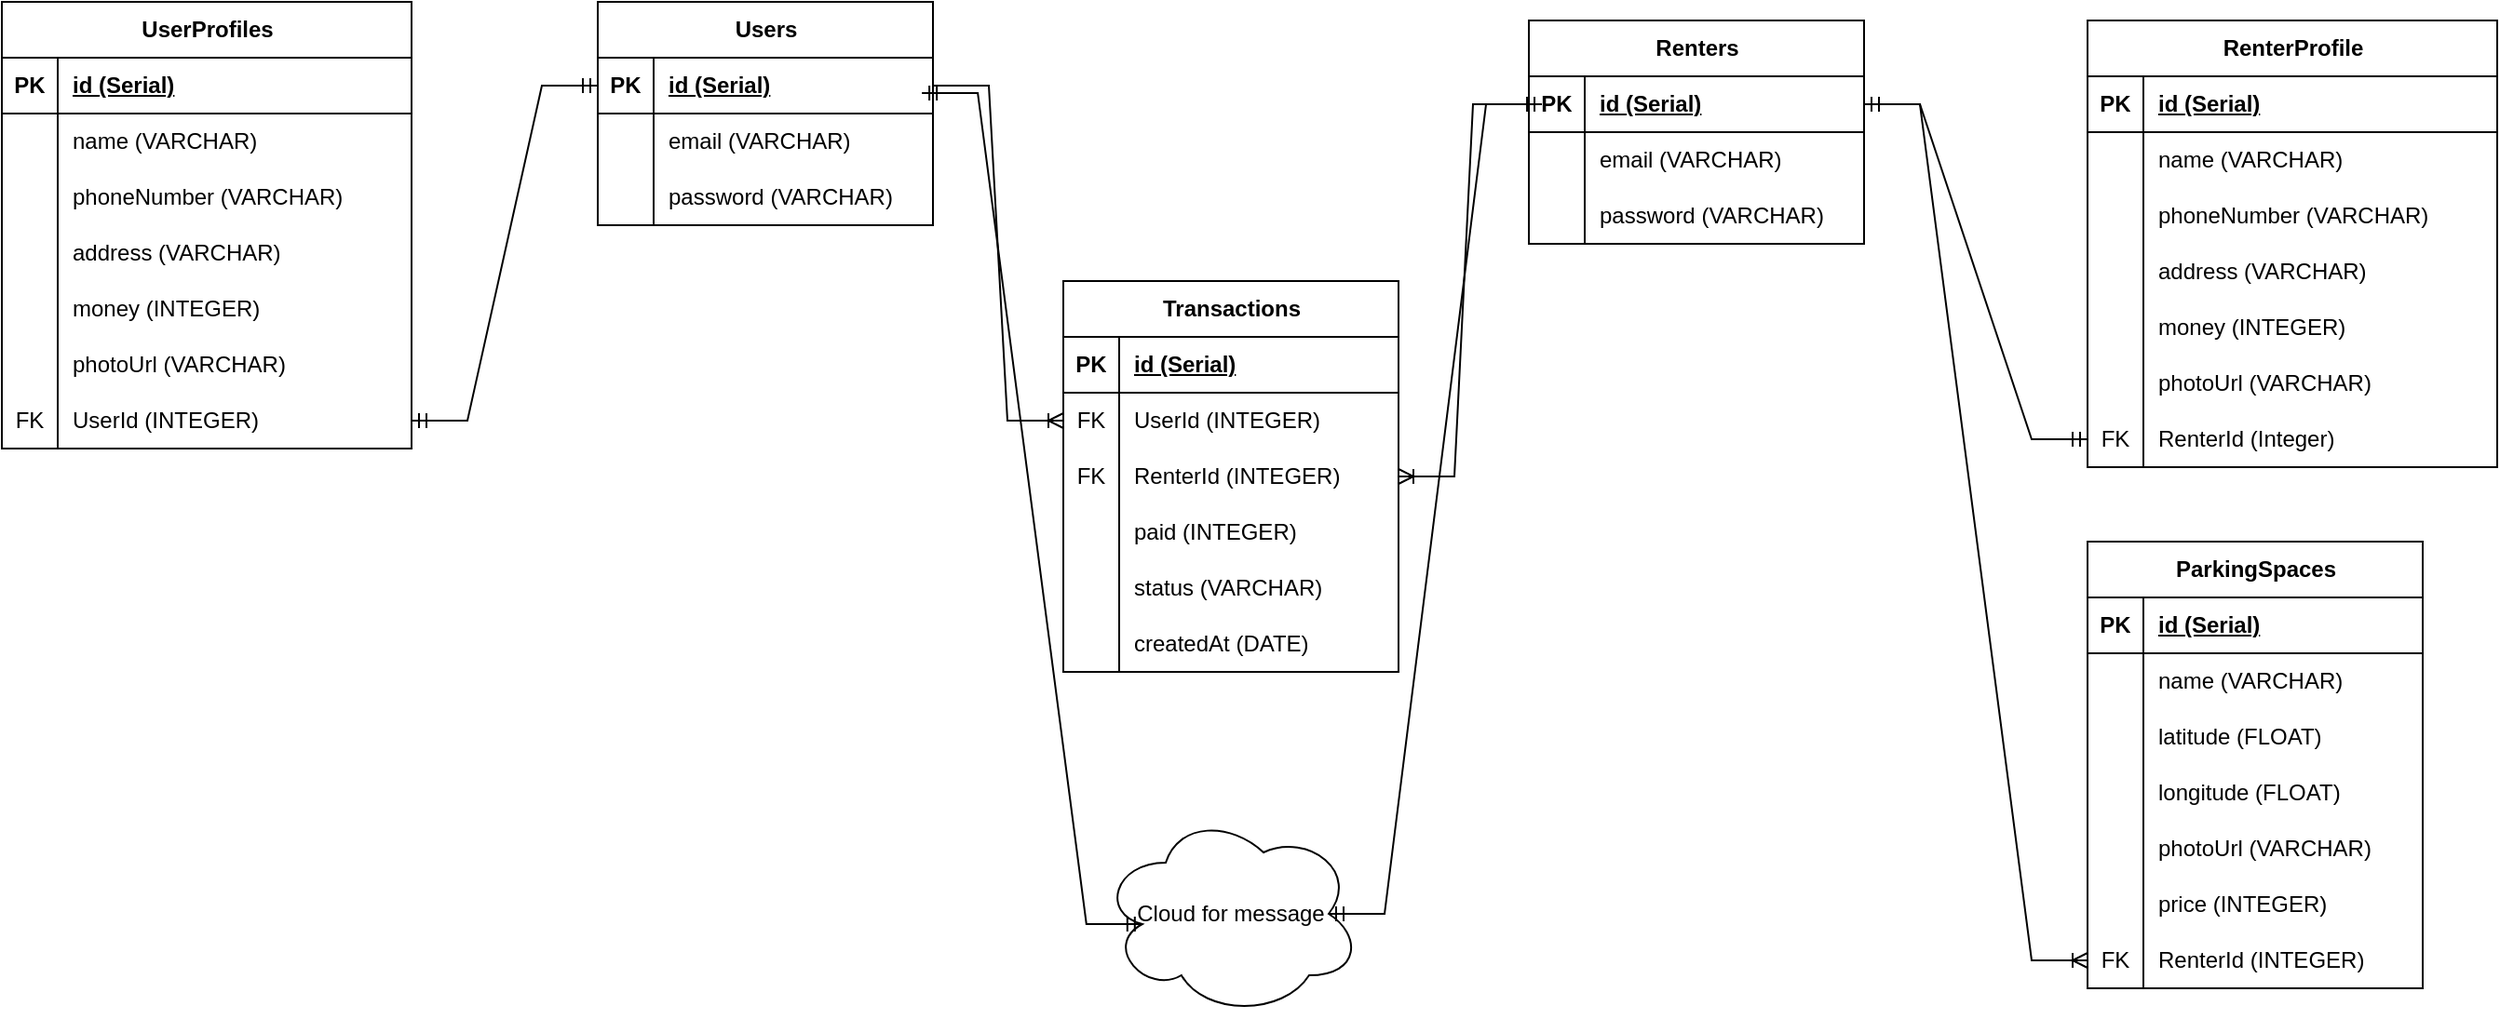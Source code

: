 <mxfile version="21.6.8" type="device">
  <diagram name="Page-1" id="LRCmCvLuhU7s59SdzfKs">
    <mxGraphModel dx="2284" dy="782" grid="1" gridSize="10" guides="1" tooltips="1" connect="1" arrows="1" fold="1" page="1" pageScale="1" pageWidth="850" pageHeight="1100" math="0" shadow="0">
      <root>
        <mxCell id="0" />
        <mxCell id="1" parent="0" />
        <mxCell id="Yok1g06_NMPK8kSzXuFd-1" value="Users" style="shape=table;startSize=30;container=1;collapsible=1;childLayout=tableLayout;fixedRows=1;rowLines=0;fontStyle=1;align=center;resizeLast=1;html=1;" parent="1" vertex="1">
          <mxGeometry x="150" y="60" width="180" height="120" as="geometry" />
        </mxCell>
        <mxCell id="Yok1g06_NMPK8kSzXuFd-2" value="" style="shape=tableRow;horizontal=0;startSize=0;swimlaneHead=0;swimlaneBody=0;fillColor=none;collapsible=0;dropTarget=0;points=[[0,0.5],[1,0.5]];portConstraint=eastwest;top=0;left=0;right=0;bottom=1;" parent="Yok1g06_NMPK8kSzXuFd-1" vertex="1">
          <mxGeometry y="30" width="180" height="30" as="geometry" />
        </mxCell>
        <mxCell id="Yok1g06_NMPK8kSzXuFd-3" value="PK" style="shape=partialRectangle;connectable=0;fillColor=none;top=0;left=0;bottom=0;right=0;fontStyle=1;overflow=hidden;whiteSpace=wrap;html=1;" parent="Yok1g06_NMPK8kSzXuFd-2" vertex="1">
          <mxGeometry width="30" height="30" as="geometry">
            <mxRectangle width="30" height="30" as="alternateBounds" />
          </mxGeometry>
        </mxCell>
        <mxCell id="Yok1g06_NMPK8kSzXuFd-4" value="id (Serial)" style="shape=partialRectangle;connectable=0;fillColor=none;top=0;left=0;bottom=0;right=0;align=left;spacingLeft=6;fontStyle=5;overflow=hidden;whiteSpace=wrap;html=1;" parent="Yok1g06_NMPK8kSzXuFd-2" vertex="1">
          <mxGeometry x="30" width="150" height="30" as="geometry">
            <mxRectangle width="150" height="30" as="alternateBounds" />
          </mxGeometry>
        </mxCell>
        <mxCell id="Yok1g06_NMPK8kSzXuFd-5" value="" style="shape=tableRow;horizontal=0;startSize=0;swimlaneHead=0;swimlaneBody=0;fillColor=none;collapsible=0;dropTarget=0;points=[[0,0.5],[1,0.5]];portConstraint=eastwest;top=0;left=0;right=0;bottom=0;" parent="Yok1g06_NMPK8kSzXuFd-1" vertex="1">
          <mxGeometry y="60" width="180" height="30" as="geometry" />
        </mxCell>
        <mxCell id="Yok1g06_NMPK8kSzXuFd-6" value="" style="shape=partialRectangle;connectable=0;fillColor=none;top=0;left=0;bottom=0;right=0;editable=1;overflow=hidden;whiteSpace=wrap;html=1;" parent="Yok1g06_NMPK8kSzXuFd-5" vertex="1">
          <mxGeometry width="30" height="30" as="geometry">
            <mxRectangle width="30" height="30" as="alternateBounds" />
          </mxGeometry>
        </mxCell>
        <mxCell id="Yok1g06_NMPK8kSzXuFd-7" value="email (VARCHAR)" style="shape=partialRectangle;connectable=0;fillColor=none;top=0;left=0;bottom=0;right=0;align=left;spacingLeft=6;overflow=hidden;whiteSpace=wrap;html=1;" parent="Yok1g06_NMPK8kSzXuFd-5" vertex="1">
          <mxGeometry x="30" width="150" height="30" as="geometry">
            <mxRectangle width="150" height="30" as="alternateBounds" />
          </mxGeometry>
        </mxCell>
        <mxCell id="Yok1g06_NMPK8kSzXuFd-8" value="" style="shape=tableRow;horizontal=0;startSize=0;swimlaneHead=0;swimlaneBody=0;fillColor=none;collapsible=0;dropTarget=0;points=[[0,0.5],[1,0.5]];portConstraint=eastwest;top=0;left=0;right=0;bottom=0;" parent="Yok1g06_NMPK8kSzXuFd-1" vertex="1">
          <mxGeometry y="90" width="180" height="30" as="geometry" />
        </mxCell>
        <mxCell id="Yok1g06_NMPK8kSzXuFd-9" value="" style="shape=partialRectangle;connectable=0;fillColor=none;top=0;left=0;bottom=0;right=0;editable=1;overflow=hidden;whiteSpace=wrap;html=1;" parent="Yok1g06_NMPK8kSzXuFd-8" vertex="1">
          <mxGeometry width="30" height="30" as="geometry">
            <mxRectangle width="30" height="30" as="alternateBounds" />
          </mxGeometry>
        </mxCell>
        <mxCell id="Yok1g06_NMPK8kSzXuFd-10" value="password (VARCHAR)" style="shape=partialRectangle;connectable=0;fillColor=none;top=0;left=0;bottom=0;right=0;align=left;spacingLeft=6;overflow=hidden;whiteSpace=wrap;html=1;" parent="Yok1g06_NMPK8kSzXuFd-8" vertex="1">
          <mxGeometry x="30" width="150" height="30" as="geometry">
            <mxRectangle width="150" height="30" as="alternateBounds" />
          </mxGeometry>
        </mxCell>
        <mxCell id="Yok1g06_NMPK8kSzXuFd-14" value="Renters" style="shape=table;startSize=30;container=1;collapsible=1;childLayout=tableLayout;fixedRows=1;rowLines=0;fontStyle=1;align=center;resizeLast=1;html=1;" parent="1" vertex="1">
          <mxGeometry x="650" y="70" width="180" height="120" as="geometry" />
        </mxCell>
        <mxCell id="Yok1g06_NMPK8kSzXuFd-15" value="" style="shape=tableRow;horizontal=0;startSize=0;swimlaneHead=0;swimlaneBody=0;fillColor=none;collapsible=0;dropTarget=0;points=[[0,0.5],[1,0.5]];portConstraint=eastwest;top=0;left=0;right=0;bottom=1;" parent="Yok1g06_NMPK8kSzXuFd-14" vertex="1">
          <mxGeometry y="30" width="180" height="30" as="geometry" />
        </mxCell>
        <mxCell id="Yok1g06_NMPK8kSzXuFd-16" value="PK" style="shape=partialRectangle;connectable=0;fillColor=none;top=0;left=0;bottom=0;right=0;fontStyle=1;overflow=hidden;whiteSpace=wrap;html=1;" parent="Yok1g06_NMPK8kSzXuFd-15" vertex="1">
          <mxGeometry width="30" height="30" as="geometry">
            <mxRectangle width="30" height="30" as="alternateBounds" />
          </mxGeometry>
        </mxCell>
        <mxCell id="Yok1g06_NMPK8kSzXuFd-17" value="id (Serial)" style="shape=partialRectangle;connectable=0;fillColor=none;top=0;left=0;bottom=0;right=0;align=left;spacingLeft=6;fontStyle=5;overflow=hidden;whiteSpace=wrap;html=1;" parent="Yok1g06_NMPK8kSzXuFd-15" vertex="1">
          <mxGeometry x="30" width="150" height="30" as="geometry">
            <mxRectangle width="150" height="30" as="alternateBounds" />
          </mxGeometry>
        </mxCell>
        <mxCell id="Yok1g06_NMPK8kSzXuFd-18" value="" style="shape=tableRow;horizontal=0;startSize=0;swimlaneHead=0;swimlaneBody=0;fillColor=none;collapsible=0;dropTarget=0;points=[[0,0.5],[1,0.5]];portConstraint=eastwest;top=0;left=0;right=0;bottom=0;" parent="Yok1g06_NMPK8kSzXuFd-14" vertex="1">
          <mxGeometry y="60" width="180" height="30" as="geometry" />
        </mxCell>
        <mxCell id="Yok1g06_NMPK8kSzXuFd-19" value="" style="shape=partialRectangle;connectable=0;fillColor=none;top=0;left=0;bottom=0;right=0;editable=1;overflow=hidden;whiteSpace=wrap;html=1;" parent="Yok1g06_NMPK8kSzXuFd-18" vertex="1">
          <mxGeometry width="30" height="30" as="geometry">
            <mxRectangle width="30" height="30" as="alternateBounds" />
          </mxGeometry>
        </mxCell>
        <mxCell id="Yok1g06_NMPK8kSzXuFd-20" value="email (VARCHAR)" style="shape=partialRectangle;connectable=0;fillColor=none;top=0;left=0;bottom=0;right=0;align=left;spacingLeft=6;overflow=hidden;whiteSpace=wrap;html=1;" parent="Yok1g06_NMPK8kSzXuFd-18" vertex="1">
          <mxGeometry x="30" width="150" height="30" as="geometry">
            <mxRectangle width="150" height="30" as="alternateBounds" />
          </mxGeometry>
        </mxCell>
        <mxCell id="Yok1g06_NMPK8kSzXuFd-21" value="" style="shape=tableRow;horizontal=0;startSize=0;swimlaneHead=0;swimlaneBody=0;fillColor=none;collapsible=0;dropTarget=0;points=[[0,0.5],[1,0.5]];portConstraint=eastwest;top=0;left=0;right=0;bottom=0;" parent="Yok1g06_NMPK8kSzXuFd-14" vertex="1">
          <mxGeometry y="90" width="180" height="30" as="geometry" />
        </mxCell>
        <mxCell id="Yok1g06_NMPK8kSzXuFd-22" value="" style="shape=partialRectangle;connectable=0;fillColor=none;top=0;left=0;bottom=0;right=0;editable=1;overflow=hidden;whiteSpace=wrap;html=1;" parent="Yok1g06_NMPK8kSzXuFd-21" vertex="1">
          <mxGeometry width="30" height="30" as="geometry">
            <mxRectangle width="30" height="30" as="alternateBounds" />
          </mxGeometry>
        </mxCell>
        <mxCell id="Yok1g06_NMPK8kSzXuFd-23" value="password (VARCHAR)" style="shape=partialRectangle;connectable=0;fillColor=none;top=0;left=0;bottom=0;right=0;align=left;spacingLeft=6;overflow=hidden;whiteSpace=wrap;html=1;" parent="Yok1g06_NMPK8kSzXuFd-21" vertex="1">
          <mxGeometry x="30" width="150" height="30" as="geometry">
            <mxRectangle width="150" height="30" as="alternateBounds" />
          </mxGeometry>
        </mxCell>
        <mxCell id="Yok1g06_NMPK8kSzXuFd-24" value="UserProfiles" style="shape=table;startSize=30;container=1;collapsible=1;childLayout=tableLayout;fixedRows=1;rowLines=0;fontStyle=1;align=center;resizeLast=1;html=1;" parent="1" vertex="1">
          <mxGeometry x="-170" y="60" width="220" height="240" as="geometry" />
        </mxCell>
        <mxCell id="Yok1g06_NMPK8kSzXuFd-25" value="" style="shape=tableRow;horizontal=0;startSize=0;swimlaneHead=0;swimlaneBody=0;fillColor=none;collapsible=0;dropTarget=0;points=[[0,0.5],[1,0.5]];portConstraint=eastwest;top=0;left=0;right=0;bottom=1;" parent="Yok1g06_NMPK8kSzXuFd-24" vertex="1">
          <mxGeometry y="30" width="220" height="30" as="geometry" />
        </mxCell>
        <mxCell id="Yok1g06_NMPK8kSzXuFd-26" value="PK" style="shape=partialRectangle;connectable=0;fillColor=none;top=0;left=0;bottom=0;right=0;fontStyle=1;overflow=hidden;whiteSpace=wrap;html=1;" parent="Yok1g06_NMPK8kSzXuFd-25" vertex="1">
          <mxGeometry width="30" height="30" as="geometry">
            <mxRectangle width="30" height="30" as="alternateBounds" />
          </mxGeometry>
        </mxCell>
        <mxCell id="Yok1g06_NMPK8kSzXuFd-27" value="id (Serial)" style="shape=partialRectangle;connectable=0;fillColor=none;top=0;left=0;bottom=0;right=0;align=left;spacingLeft=6;fontStyle=5;overflow=hidden;whiteSpace=wrap;html=1;" parent="Yok1g06_NMPK8kSzXuFd-25" vertex="1">
          <mxGeometry x="30" width="190" height="30" as="geometry">
            <mxRectangle width="190" height="30" as="alternateBounds" />
          </mxGeometry>
        </mxCell>
        <mxCell id="Yok1g06_NMPK8kSzXuFd-28" value="" style="shape=tableRow;horizontal=0;startSize=0;swimlaneHead=0;swimlaneBody=0;fillColor=none;collapsible=0;dropTarget=0;points=[[0,0.5],[1,0.5]];portConstraint=eastwest;top=0;left=0;right=0;bottom=0;" parent="Yok1g06_NMPK8kSzXuFd-24" vertex="1">
          <mxGeometry y="60" width="220" height="30" as="geometry" />
        </mxCell>
        <mxCell id="Yok1g06_NMPK8kSzXuFd-29" value="" style="shape=partialRectangle;connectable=0;fillColor=none;top=0;left=0;bottom=0;right=0;editable=1;overflow=hidden;whiteSpace=wrap;html=1;" parent="Yok1g06_NMPK8kSzXuFd-28" vertex="1">
          <mxGeometry width="30" height="30" as="geometry">
            <mxRectangle width="30" height="30" as="alternateBounds" />
          </mxGeometry>
        </mxCell>
        <mxCell id="Yok1g06_NMPK8kSzXuFd-30" value="name (VARCHAR)" style="shape=partialRectangle;connectable=0;fillColor=none;top=0;left=0;bottom=0;right=0;align=left;spacingLeft=6;overflow=hidden;whiteSpace=wrap;html=1;" parent="Yok1g06_NMPK8kSzXuFd-28" vertex="1">
          <mxGeometry x="30" width="190" height="30" as="geometry">
            <mxRectangle width="190" height="30" as="alternateBounds" />
          </mxGeometry>
        </mxCell>
        <mxCell id="Yok1g06_NMPK8kSzXuFd-31" value="" style="shape=tableRow;horizontal=0;startSize=0;swimlaneHead=0;swimlaneBody=0;fillColor=none;collapsible=0;dropTarget=0;points=[[0,0.5],[1,0.5]];portConstraint=eastwest;top=0;left=0;right=0;bottom=0;" parent="Yok1g06_NMPK8kSzXuFd-24" vertex="1">
          <mxGeometry y="90" width="220" height="30" as="geometry" />
        </mxCell>
        <mxCell id="Yok1g06_NMPK8kSzXuFd-32" value="" style="shape=partialRectangle;connectable=0;fillColor=none;top=0;left=0;bottom=0;right=0;editable=1;overflow=hidden;whiteSpace=wrap;html=1;" parent="Yok1g06_NMPK8kSzXuFd-31" vertex="1">
          <mxGeometry width="30" height="30" as="geometry">
            <mxRectangle width="30" height="30" as="alternateBounds" />
          </mxGeometry>
        </mxCell>
        <mxCell id="Yok1g06_NMPK8kSzXuFd-33" value="phoneNumber (VARCHAR)" style="shape=partialRectangle;connectable=0;fillColor=none;top=0;left=0;bottom=0;right=0;align=left;spacingLeft=6;overflow=hidden;whiteSpace=wrap;html=1;" parent="Yok1g06_NMPK8kSzXuFd-31" vertex="1">
          <mxGeometry x="30" width="190" height="30" as="geometry">
            <mxRectangle width="190" height="30" as="alternateBounds" />
          </mxGeometry>
        </mxCell>
        <mxCell id="Yok1g06_NMPK8kSzXuFd-34" value="" style="shape=tableRow;horizontal=0;startSize=0;swimlaneHead=0;swimlaneBody=0;fillColor=none;collapsible=0;dropTarget=0;points=[[0,0.5],[1,0.5]];portConstraint=eastwest;top=0;left=0;right=0;bottom=0;" parent="Yok1g06_NMPK8kSzXuFd-24" vertex="1">
          <mxGeometry y="120" width="220" height="30" as="geometry" />
        </mxCell>
        <mxCell id="Yok1g06_NMPK8kSzXuFd-35" value="" style="shape=partialRectangle;connectable=0;fillColor=none;top=0;left=0;bottom=0;right=0;editable=1;overflow=hidden;whiteSpace=wrap;html=1;" parent="Yok1g06_NMPK8kSzXuFd-34" vertex="1">
          <mxGeometry width="30" height="30" as="geometry">
            <mxRectangle width="30" height="30" as="alternateBounds" />
          </mxGeometry>
        </mxCell>
        <mxCell id="Yok1g06_NMPK8kSzXuFd-36" value="address (VARCHAR)" style="shape=partialRectangle;connectable=0;fillColor=none;top=0;left=0;bottom=0;right=0;align=left;spacingLeft=6;overflow=hidden;whiteSpace=wrap;html=1;" parent="Yok1g06_NMPK8kSzXuFd-34" vertex="1">
          <mxGeometry x="30" width="190" height="30" as="geometry">
            <mxRectangle width="190" height="30" as="alternateBounds" />
          </mxGeometry>
        </mxCell>
        <mxCell id="Yok1g06_NMPK8kSzXuFd-37" value="" style="shape=tableRow;horizontal=0;startSize=0;swimlaneHead=0;swimlaneBody=0;fillColor=none;collapsible=0;dropTarget=0;points=[[0,0.5],[1,0.5]];portConstraint=eastwest;top=0;left=0;right=0;bottom=0;" parent="Yok1g06_NMPK8kSzXuFd-24" vertex="1">
          <mxGeometry y="150" width="220" height="30" as="geometry" />
        </mxCell>
        <mxCell id="Yok1g06_NMPK8kSzXuFd-38" value="" style="shape=partialRectangle;connectable=0;fillColor=none;top=0;left=0;bottom=0;right=0;editable=1;overflow=hidden;whiteSpace=wrap;html=1;" parent="Yok1g06_NMPK8kSzXuFd-37" vertex="1">
          <mxGeometry width="30" height="30" as="geometry">
            <mxRectangle width="30" height="30" as="alternateBounds" />
          </mxGeometry>
        </mxCell>
        <mxCell id="Yok1g06_NMPK8kSzXuFd-39" value="money (INTEGER)" style="shape=partialRectangle;connectable=0;fillColor=none;top=0;left=0;bottom=0;right=0;align=left;spacingLeft=6;overflow=hidden;whiteSpace=wrap;html=1;" parent="Yok1g06_NMPK8kSzXuFd-37" vertex="1">
          <mxGeometry x="30" width="190" height="30" as="geometry">
            <mxRectangle width="190" height="30" as="alternateBounds" />
          </mxGeometry>
        </mxCell>
        <mxCell id="Yok1g06_NMPK8kSzXuFd-40" value="" style="shape=tableRow;horizontal=0;startSize=0;swimlaneHead=0;swimlaneBody=0;fillColor=none;collapsible=0;dropTarget=0;points=[[0,0.5],[1,0.5]];portConstraint=eastwest;top=0;left=0;right=0;bottom=0;" parent="Yok1g06_NMPK8kSzXuFd-24" vertex="1">
          <mxGeometry y="180" width="220" height="30" as="geometry" />
        </mxCell>
        <mxCell id="Yok1g06_NMPK8kSzXuFd-41" value="" style="shape=partialRectangle;connectable=0;fillColor=none;top=0;left=0;bottom=0;right=0;editable=1;overflow=hidden;whiteSpace=wrap;html=1;" parent="Yok1g06_NMPK8kSzXuFd-40" vertex="1">
          <mxGeometry width="30" height="30" as="geometry">
            <mxRectangle width="30" height="30" as="alternateBounds" />
          </mxGeometry>
        </mxCell>
        <mxCell id="Yok1g06_NMPK8kSzXuFd-42" value="photoUrl (VARCHAR)" style="shape=partialRectangle;connectable=0;fillColor=none;top=0;left=0;bottom=0;right=0;align=left;spacingLeft=6;overflow=hidden;whiteSpace=wrap;html=1;" parent="Yok1g06_NMPK8kSzXuFd-40" vertex="1">
          <mxGeometry x="30" width="190" height="30" as="geometry">
            <mxRectangle width="190" height="30" as="alternateBounds" />
          </mxGeometry>
        </mxCell>
        <mxCell id="Yok1g06_NMPK8kSzXuFd-43" value="" style="shape=tableRow;horizontal=0;startSize=0;swimlaneHead=0;swimlaneBody=0;fillColor=none;collapsible=0;dropTarget=0;points=[[0,0.5],[1,0.5]];portConstraint=eastwest;top=0;left=0;right=0;bottom=0;" parent="Yok1g06_NMPK8kSzXuFd-24" vertex="1">
          <mxGeometry y="210" width="220" height="30" as="geometry" />
        </mxCell>
        <mxCell id="Yok1g06_NMPK8kSzXuFd-44" value="FK" style="shape=partialRectangle;connectable=0;fillColor=none;top=0;left=0;bottom=0;right=0;editable=1;overflow=hidden;whiteSpace=wrap;html=1;" parent="Yok1g06_NMPK8kSzXuFd-43" vertex="1">
          <mxGeometry width="30" height="30" as="geometry">
            <mxRectangle width="30" height="30" as="alternateBounds" />
          </mxGeometry>
        </mxCell>
        <mxCell id="Yok1g06_NMPK8kSzXuFd-45" value="UserId (INTEGER)" style="shape=partialRectangle;connectable=0;fillColor=none;top=0;left=0;bottom=0;right=0;align=left;spacingLeft=6;overflow=hidden;whiteSpace=wrap;html=1;" parent="Yok1g06_NMPK8kSzXuFd-43" vertex="1">
          <mxGeometry x="30" width="190" height="30" as="geometry">
            <mxRectangle width="190" height="30" as="alternateBounds" />
          </mxGeometry>
        </mxCell>
        <mxCell id="Yok1g06_NMPK8kSzXuFd-46" value="" style="edgeStyle=entityRelationEdgeStyle;fontSize=12;html=1;endArrow=ERmandOne;startArrow=ERmandOne;rounded=0;" parent="1" source="Yok1g06_NMPK8kSzXuFd-43" target="Yok1g06_NMPK8kSzXuFd-2" edge="1">
          <mxGeometry width="100" height="100" relative="1" as="geometry">
            <mxPoint x="120" y="340" as="sourcePoint" />
            <mxPoint x="220" y="240" as="targetPoint" />
          </mxGeometry>
        </mxCell>
        <mxCell id="Yok1g06_NMPK8kSzXuFd-47" value="RenterProfile" style="shape=table;startSize=30;container=1;collapsible=1;childLayout=tableLayout;fixedRows=1;rowLines=0;fontStyle=1;align=center;resizeLast=1;html=1;" parent="1" vertex="1">
          <mxGeometry x="950" y="70" width="220" height="240" as="geometry" />
        </mxCell>
        <mxCell id="Yok1g06_NMPK8kSzXuFd-48" value="" style="shape=tableRow;horizontal=0;startSize=0;swimlaneHead=0;swimlaneBody=0;fillColor=none;collapsible=0;dropTarget=0;points=[[0,0.5],[1,0.5]];portConstraint=eastwest;top=0;left=0;right=0;bottom=1;" parent="Yok1g06_NMPK8kSzXuFd-47" vertex="1">
          <mxGeometry y="30" width="220" height="30" as="geometry" />
        </mxCell>
        <mxCell id="Yok1g06_NMPK8kSzXuFd-49" value="PK" style="shape=partialRectangle;connectable=0;fillColor=none;top=0;left=0;bottom=0;right=0;fontStyle=1;overflow=hidden;whiteSpace=wrap;html=1;" parent="Yok1g06_NMPK8kSzXuFd-48" vertex="1">
          <mxGeometry width="30" height="30" as="geometry">
            <mxRectangle width="30" height="30" as="alternateBounds" />
          </mxGeometry>
        </mxCell>
        <mxCell id="Yok1g06_NMPK8kSzXuFd-50" value="id (Serial)" style="shape=partialRectangle;connectable=0;fillColor=none;top=0;left=0;bottom=0;right=0;align=left;spacingLeft=6;fontStyle=5;overflow=hidden;whiteSpace=wrap;html=1;" parent="Yok1g06_NMPK8kSzXuFd-48" vertex="1">
          <mxGeometry x="30" width="190" height="30" as="geometry">
            <mxRectangle width="190" height="30" as="alternateBounds" />
          </mxGeometry>
        </mxCell>
        <mxCell id="Yok1g06_NMPK8kSzXuFd-51" value="" style="shape=tableRow;horizontal=0;startSize=0;swimlaneHead=0;swimlaneBody=0;fillColor=none;collapsible=0;dropTarget=0;points=[[0,0.5],[1,0.5]];portConstraint=eastwest;top=0;left=0;right=0;bottom=0;" parent="Yok1g06_NMPK8kSzXuFd-47" vertex="1">
          <mxGeometry y="60" width="220" height="30" as="geometry" />
        </mxCell>
        <mxCell id="Yok1g06_NMPK8kSzXuFd-52" value="" style="shape=partialRectangle;connectable=0;fillColor=none;top=0;left=0;bottom=0;right=0;editable=1;overflow=hidden;whiteSpace=wrap;html=1;" parent="Yok1g06_NMPK8kSzXuFd-51" vertex="1">
          <mxGeometry width="30" height="30" as="geometry">
            <mxRectangle width="30" height="30" as="alternateBounds" />
          </mxGeometry>
        </mxCell>
        <mxCell id="Yok1g06_NMPK8kSzXuFd-53" value="name (VARCHAR)" style="shape=partialRectangle;connectable=0;fillColor=none;top=0;left=0;bottom=0;right=0;align=left;spacingLeft=6;overflow=hidden;whiteSpace=wrap;html=1;" parent="Yok1g06_NMPK8kSzXuFd-51" vertex="1">
          <mxGeometry x="30" width="190" height="30" as="geometry">
            <mxRectangle width="190" height="30" as="alternateBounds" />
          </mxGeometry>
        </mxCell>
        <mxCell id="Yok1g06_NMPK8kSzXuFd-54" value="" style="shape=tableRow;horizontal=0;startSize=0;swimlaneHead=0;swimlaneBody=0;fillColor=none;collapsible=0;dropTarget=0;points=[[0,0.5],[1,0.5]];portConstraint=eastwest;top=0;left=0;right=0;bottom=0;" parent="Yok1g06_NMPK8kSzXuFd-47" vertex="1">
          <mxGeometry y="90" width="220" height="30" as="geometry" />
        </mxCell>
        <mxCell id="Yok1g06_NMPK8kSzXuFd-55" value="" style="shape=partialRectangle;connectable=0;fillColor=none;top=0;left=0;bottom=0;right=0;editable=1;overflow=hidden;whiteSpace=wrap;html=1;" parent="Yok1g06_NMPK8kSzXuFd-54" vertex="1">
          <mxGeometry width="30" height="30" as="geometry">
            <mxRectangle width="30" height="30" as="alternateBounds" />
          </mxGeometry>
        </mxCell>
        <mxCell id="Yok1g06_NMPK8kSzXuFd-56" value="phoneNumber (VARCHAR)" style="shape=partialRectangle;connectable=0;fillColor=none;top=0;left=0;bottom=0;right=0;align=left;spacingLeft=6;overflow=hidden;whiteSpace=wrap;html=1;" parent="Yok1g06_NMPK8kSzXuFd-54" vertex="1">
          <mxGeometry x="30" width="190" height="30" as="geometry">
            <mxRectangle width="190" height="30" as="alternateBounds" />
          </mxGeometry>
        </mxCell>
        <mxCell id="Yok1g06_NMPK8kSzXuFd-57" value="" style="shape=tableRow;horizontal=0;startSize=0;swimlaneHead=0;swimlaneBody=0;fillColor=none;collapsible=0;dropTarget=0;points=[[0,0.5],[1,0.5]];portConstraint=eastwest;top=0;left=0;right=0;bottom=0;" parent="Yok1g06_NMPK8kSzXuFd-47" vertex="1">
          <mxGeometry y="120" width="220" height="30" as="geometry" />
        </mxCell>
        <mxCell id="Yok1g06_NMPK8kSzXuFd-58" value="" style="shape=partialRectangle;connectable=0;fillColor=none;top=0;left=0;bottom=0;right=0;editable=1;overflow=hidden;whiteSpace=wrap;html=1;" parent="Yok1g06_NMPK8kSzXuFd-57" vertex="1">
          <mxGeometry width="30" height="30" as="geometry">
            <mxRectangle width="30" height="30" as="alternateBounds" />
          </mxGeometry>
        </mxCell>
        <mxCell id="Yok1g06_NMPK8kSzXuFd-59" value="address (VARCHAR)" style="shape=partialRectangle;connectable=0;fillColor=none;top=0;left=0;bottom=0;right=0;align=left;spacingLeft=6;overflow=hidden;whiteSpace=wrap;html=1;" parent="Yok1g06_NMPK8kSzXuFd-57" vertex="1">
          <mxGeometry x="30" width="190" height="30" as="geometry">
            <mxRectangle width="190" height="30" as="alternateBounds" />
          </mxGeometry>
        </mxCell>
        <mxCell id="Yok1g06_NMPK8kSzXuFd-60" value="" style="shape=tableRow;horizontal=0;startSize=0;swimlaneHead=0;swimlaneBody=0;fillColor=none;collapsible=0;dropTarget=0;points=[[0,0.5],[1,0.5]];portConstraint=eastwest;top=0;left=0;right=0;bottom=0;" parent="Yok1g06_NMPK8kSzXuFd-47" vertex="1">
          <mxGeometry y="150" width="220" height="30" as="geometry" />
        </mxCell>
        <mxCell id="Yok1g06_NMPK8kSzXuFd-61" value="" style="shape=partialRectangle;connectable=0;fillColor=none;top=0;left=0;bottom=0;right=0;editable=1;overflow=hidden;whiteSpace=wrap;html=1;" parent="Yok1g06_NMPK8kSzXuFd-60" vertex="1">
          <mxGeometry width="30" height="30" as="geometry">
            <mxRectangle width="30" height="30" as="alternateBounds" />
          </mxGeometry>
        </mxCell>
        <mxCell id="Yok1g06_NMPK8kSzXuFd-62" value="money (INTEGER)" style="shape=partialRectangle;connectable=0;fillColor=none;top=0;left=0;bottom=0;right=0;align=left;spacingLeft=6;overflow=hidden;whiteSpace=wrap;html=1;" parent="Yok1g06_NMPK8kSzXuFd-60" vertex="1">
          <mxGeometry x="30" width="190" height="30" as="geometry">
            <mxRectangle width="190" height="30" as="alternateBounds" />
          </mxGeometry>
        </mxCell>
        <mxCell id="Yok1g06_NMPK8kSzXuFd-63" value="" style="shape=tableRow;horizontal=0;startSize=0;swimlaneHead=0;swimlaneBody=0;fillColor=none;collapsible=0;dropTarget=0;points=[[0,0.5],[1,0.5]];portConstraint=eastwest;top=0;left=0;right=0;bottom=0;" parent="Yok1g06_NMPK8kSzXuFd-47" vertex="1">
          <mxGeometry y="180" width="220" height="30" as="geometry" />
        </mxCell>
        <mxCell id="Yok1g06_NMPK8kSzXuFd-64" value="" style="shape=partialRectangle;connectable=0;fillColor=none;top=0;left=0;bottom=0;right=0;editable=1;overflow=hidden;whiteSpace=wrap;html=1;" parent="Yok1g06_NMPK8kSzXuFd-63" vertex="1">
          <mxGeometry width="30" height="30" as="geometry">
            <mxRectangle width="30" height="30" as="alternateBounds" />
          </mxGeometry>
        </mxCell>
        <mxCell id="Yok1g06_NMPK8kSzXuFd-65" value="photoUrl (VARCHAR)" style="shape=partialRectangle;connectable=0;fillColor=none;top=0;left=0;bottom=0;right=0;align=left;spacingLeft=6;overflow=hidden;whiteSpace=wrap;html=1;" parent="Yok1g06_NMPK8kSzXuFd-63" vertex="1">
          <mxGeometry x="30" width="190" height="30" as="geometry">
            <mxRectangle width="190" height="30" as="alternateBounds" />
          </mxGeometry>
        </mxCell>
        <mxCell id="Yok1g06_NMPK8kSzXuFd-66" value="" style="shape=tableRow;horizontal=0;startSize=0;swimlaneHead=0;swimlaneBody=0;fillColor=none;collapsible=0;dropTarget=0;points=[[0,0.5],[1,0.5]];portConstraint=eastwest;top=0;left=0;right=0;bottom=0;" parent="Yok1g06_NMPK8kSzXuFd-47" vertex="1">
          <mxGeometry y="210" width="220" height="30" as="geometry" />
        </mxCell>
        <mxCell id="Yok1g06_NMPK8kSzXuFd-67" value="FK" style="shape=partialRectangle;connectable=0;fillColor=none;top=0;left=0;bottom=0;right=0;editable=1;overflow=hidden;whiteSpace=wrap;html=1;" parent="Yok1g06_NMPK8kSzXuFd-66" vertex="1">
          <mxGeometry width="30" height="30" as="geometry">
            <mxRectangle width="30" height="30" as="alternateBounds" />
          </mxGeometry>
        </mxCell>
        <mxCell id="Yok1g06_NMPK8kSzXuFd-68" value="RenterId (Integer)" style="shape=partialRectangle;connectable=0;fillColor=none;top=0;left=0;bottom=0;right=0;align=left;spacingLeft=6;overflow=hidden;whiteSpace=wrap;html=1;" parent="Yok1g06_NMPK8kSzXuFd-66" vertex="1">
          <mxGeometry x="30" width="190" height="30" as="geometry">
            <mxRectangle width="190" height="30" as="alternateBounds" />
          </mxGeometry>
        </mxCell>
        <mxCell id="Yok1g06_NMPK8kSzXuFd-69" value="" style="edgeStyle=entityRelationEdgeStyle;fontSize=12;html=1;endArrow=ERmandOne;startArrow=ERmandOne;rounded=0;" parent="1" source="Yok1g06_NMPK8kSzXuFd-15" target="Yok1g06_NMPK8kSzXuFd-66" edge="1">
          <mxGeometry width="100" height="100" relative="1" as="geometry">
            <mxPoint x="850" y="200" as="sourcePoint" />
            <mxPoint x="950" y="370" as="targetPoint" />
          </mxGeometry>
        </mxCell>
        <mxCell id="Yok1g06_NMPK8kSzXuFd-70" value="ParkingSpaces" style="shape=table;startSize=30;container=1;collapsible=1;childLayout=tableLayout;fixedRows=1;rowLines=0;fontStyle=1;align=center;resizeLast=1;html=1;" parent="1" vertex="1">
          <mxGeometry x="950" y="350" width="180" height="240" as="geometry" />
        </mxCell>
        <mxCell id="Yok1g06_NMPK8kSzXuFd-71" value="" style="shape=tableRow;horizontal=0;startSize=0;swimlaneHead=0;swimlaneBody=0;fillColor=none;collapsible=0;dropTarget=0;points=[[0,0.5],[1,0.5]];portConstraint=eastwest;top=0;left=0;right=0;bottom=1;" parent="Yok1g06_NMPK8kSzXuFd-70" vertex="1">
          <mxGeometry y="30" width="180" height="30" as="geometry" />
        </mxCell>
        <mxCell id="Yok1g06_NMPK8kSzXuFd-72" value="PK" style="shape=partialRectangle;connectable=0;fillColor=none;top=0;left=0;bottom=0;right=0;fontStyle=1;overflow=hidden;whiteSpace=wrap;html=1;" parent="Yok1g06_NMPK8kSzXuFd-71" vertex="1">
          <mxGeometry width="30" height="30" as="geometry">
            <mxRectangle width="30" height="30" as="alternateBounds" />
          </mxGeometry>
        </mxCell>
        <mxCell id="Yok1g06_NMPK8kSzXuFd-73" value="id (Serial)" style="shape=partialRectangle;connectable=0;fillColor=none;top=0;left=0;bottom=0;right=0;align=left;spacingLeft=6;fontStyle=5;overflow=hidden;whiteSpace=wrap;html=1;" parent="Yok1g06_NMPK8kSzXuFd-71" vertex="1">
          <mxGeometry x="30" width="150" height="30" as="geometry">
            <mxRectangle width="150" height="30" as="alternateBounds" />
          </mxGeometry>
        </mxCell>
        <mxCell id="Yok1g06_NMPK8kSzXuFd-74" value="" style="shape=tableRow;horizontal=0;startSize=0;swimlaneHead=0;swimlaneBody=0;fillColor=none;collapsible=0;dropTarget=0;points=[[0,0.5],[1,0.5]];portConstraint=eastwest;top=0;left=0;right=0;bottom=0;" parent="Yok1g06_NMPK8kSzXuFd-70" vertex="1">
          <mxGeometry y="60" width="180" height="30" as="geometry" />
        </mxCell>
        <mxCell id="Yok1g06_NMPK8kSzXuFd-75" value="" style="shape=partialRectangle;connectable=0;fillColor=none;top=0;left=0;bottom=0;right=0;editable=1;overflow=hidden;whiteSpace=wrap;html=1;" parent="Yok1g06_NMPK8kSzXuFd-74" vertex="1">
          <mxGeometry width="30" height="30" as="geometry">
            <mxRectangle width="30" height="30" as="alternateBounds" />
          </mxGeometry>
        </mxCell>
        <mxCell id="Yok1g06_NMPK8kSzXuFd-76" value="name (VARCHAR)" style="shape=partialRectangle;connectable=0;fillColor=none;top=0;left=0;bottom=0;right=0;align=left;spacingLeft=6;overflow=hidden;whiteSpace=wrap;html=1;" parent="Yok1g06_NMPK8kSzXuFd-74" vertex="1">
          <mxGeometry x="30" width="150" height="30" as="geometry">
            <mxRectangle width="150" height="30" as="alternateBounds" />
          </mxGeometry>
        </mxCell>
        <mxCell id="Yok1g06_NMPK8kSzXuFd-77" value="" style="shape=tableRow;horizontal=0;startSize=0;swimlaneHead=0;swimlaneBody=0;fillColor=none;collapsible=0;dropTarget=0;points=[[0,0.5],[1,0.5]];portConstraint=eastwest;top=0;left=0;right=0;bottom=0;" parent="Yok1g06_NMPK8kSzXuFd-70" vertex="1">
          <mxGeometry y="90" width="180" height="30" as="geometry" />
        </mxCell>
        <mxCell id="Yok1g06_NMPK8kSzXuFd-78" value="" style="shape=partialRectangle;connectable=0;fillColor=none;top=0;left=0;bottom=0;right=0;editable=1;overflow=hidden;whiteSpace=wrap;html=1;" parent="Yok1g06_NMPK8kSzXuFd-77" vertex="1">
          <mxGeometry width="30" height="30" as="geometry">
            <mxRectangle width="30" height="30" as="alternateBounds" />
          </mxGeometry>
        </mxCell>
        <mxCell id="Yok1g06_NMPK8kSzXuFd-79" value="latitude (FLOAT)" style="shape=partialRectangle;connectable=0;fillColor=none;top=0;left=0;bottom=0;right=0;align=left;spacingLeft=6;overflow=hidden;whiteSpace=wrap;html=1;" parent="Yok1g06_NMPK8kSzXuFd-77" vertex="1">
          <mxGeometry x="30" width="150" height="30" as="geometry">
            <mxRectangle width="150" height="30" as="alternateBounds" />
          </mxGeometry>
        </mxCell>
        <mxCell id="y_kdtaVmPo2vqoct1qHT-3" value="" style="shape=tableRow;horizontal=0;startSize=0;swimlaneHead=0;swimlaneBody=0;fillColor=none;collapsible=0;dropTarget=0;points=[[0,0.5],[1,0.5]];portConstraint=eastwest;top=0;left=0;right=0;bottom=0;" vertex="1" parent="Yok1g06_NMPK8kSzXuFd-70">
          <mxGeometry y="120" width="180" height="30" as="geometry" />
        </mxCell>
        <mxCell id="y_kdtaVmPo2vqoct1qHT-4" value="" style="shape=partialRectangle;connectable=0;fillColor=none;top=0;left=0;bottom=0;right=0;editable=1;overflow=hidden;whiteSpace=wrap;html=1;" vertex="1" parent="y_kdtaVmPo2vqoct1qHT-3">
          <mxGeometry width="30" height="30" as="geometry">
            <mxRectangle width="30" height="30" as="alternateBounds" />
          </mxGeometry>
        </mxCell>
        <mxCell id="y_kdtaVmPo2vqoct1qHT-5" value="longitude (FLOAT)" style="shape=partialRectangle;connectable=0;fillColor=none;top=0;left=0;bottom=0;right=0;align=left;spacingLeft=6;overflow=hidden;whiteSpace=wrap;html=1;" vertex="1" parent="y_kdtaVmPo2vqoct1qHT-3">
          <mxGeometry x="30" width="150" height="30" as="geometry">
            <mxRectangle width="150" height="30" as="alternateBounds" />
          </mxGeometry>
        </mxCell>
        <mxCell id="Yok1g06_NMPK8kSzXuFd-127" value="" style="shape=tableRow;horizontal=0;startSize=0;swimlaneHead=0;swimlaneBody=0;fillColor=none;collapsible=0;dropTarget=0;points=[[0,0.5],[1,0.5]];portConstraint=eastwest;top=0;left=0;right=0;bottom=0;" parent="Yok1g06_NMPK8kSzXuFd-70" vertex="1">
          <mxGeometry y="150" width="180" height="30" as="geometry" />
        </mxCell>
        <mxCell id="Yok1g06_NMPK8kSzXuFd-128" value="" style="shape=partialRectangle;connectable=0;fillColor=none;top=0;left=0;bottom=0;right=0;editable=1;overflow=hidden;whiteSpace=wrap;html=1;" parent="Yok1g06_NMPK8kSzXuFd-127" vertex="1">
          <mxGeometry width="30" height="30" as="geometry">
            <mxRectangle width="30" height="30" as="alternateBounds" />
          </mxGeometry>
        </mxCell>
        <mxCell id="Yok1g06_NMPK8kSzXuFd-129" value="photoUrl (VARCHAR)" style="shape=partialRectangle;connectable=0;fillColor=none;top=0;left=0;bottom=0;right=0;align=left;spacingLeft=6;overflow=hidden;whiteSpace=wrap;html=1;" parent="Yok1g06_NMPK8kSzXuFd-127" vertex="1">
          <mxGeometry x="30" width="150" height="30" as="geometry">
            <mxRectangle width="150" height="30" as="alternateBounds" />
          </mxGeometry>
        </mxCell>
        <mxCell id="Yok1g06_NMPK8kSzXuFd-130" value="" style="shape=tableRow;horizontal=0;startSize=0;swimlaneHead=0;swimlaneBody=0;fillColor=none;collapsible=0;dropTarget=0;points=[[0,0.5],[1,0.5]];portConstraint=eastwest;top=0;left=0;right=0;bottom=0;" parent="Yok1g06_NMPK8kSzXuFd-70" vertex="1">
          <mxGeometry y="180" width="180" height="30" as="geometry" />
        </mxCell>
        <mxCell id="Yok1g06_NMPK8kSzXuFd-131" value="" style="shape=partialRectangle;connectable=0;fillColor=none;top=0;left=0;bottom=0;right=0;editable=1;overflow=hidden;whiteSpace=wrap;html=1;" parent="Yok1g06_NMPK8kSzXuFd-130" vertex="1">
          <mxGeometry width="30" height="30" as="geometry">
            <mxRectangle width="30" height="30" as="alternateBounds" />
          </mxGeometry>
        </mxCell>
        <mxCell id="Yok1g06_NMPK8kSzXuFd-132" value="price (INTEGER)" style="shape=partialRectangle;connectable=0;fillColor=none;top=0;left=0;bottom=0;right=0;align=left;spacingLeft=6;overflow=hidden;whiteSpace=wrap;html=1;" parent="Yok1g06_NMPK8kSzXuFd-130" vertex="1">
          <mxGeometry x="30" width="150" height="30" as="geometry">
            <mxRectangle width="150" height="30" as="alternateBounds" />
          </mxGeometry>
        </mxCell>
        <mxCell id="Yok1g06_NMPK8kSzXuFd-80" value="" style="shape=tableRow;horizontal=0;startSize=0;swimlaneHead=0;swimlaneBody=0;fillColor=none;collapsible=0;dropTarget=0;points=[[0,0.5],[1,0.5]];portConstraint=eastwest;top=0;left=0;right=0;bottom=0;" parent="Yok1g06_NMPK8kSzXuFd-70" vertex="1">
          <mxGeometry y="210" width="180" height="30" as="geometry" />
        </mxCell>
        <mxCell id="Yok1g06_NMPK8kSzXuFd-81" value="FK" style="shape=partialRectangle;connectable=0;fillColor=none;top=0;left=0;bottom=0;right=0;editable=1;overflow=hidden;whiteSpace=wrap;html=1;" parent="Yok1g06_NMPK8kSzXuFd-80" vertex="1">
          <mxGeometry width="30" height="30" as="geometry">
            <mxRectangle width="30" height="30" as="alternateBounds" />
          </mxGeometry>
        </mxCell>
        <mxCell id="Yok1g06_NMPK8kSzXuFd-82" value="RenterId (INTEGER)" style="shape=partialRectangle;connectable=0;fillColor=none;top=0;left=0;bottom=0;right=0;align=left;spacingLeft=6;overflow=hidden;whiteSpace=wrap;html=1;" parent="Yok1g06_NMPK8kSzXuFd-80" vertex="1">
          <mxGeometry x="30" width="150" height="30" as="geometry">
            <mxRectangle width="150" height="30" as="alternateBounds" />
          </mxGeometry>
        </mxCell>
        <mxCell id="Yok1g06_NMPK8kSzXuFd-84" value="" style="edgeStyle=entityRelationEdgeStyle;fontSize=12;html=1;endArrow=ERoneToMany;rounded=0;" parent="1" source="Yok1g06_NMPK8kSzXuFd-15" target="Yok1g06_NMPK8kSzXuFd-80" edge="1">
          <mxGeometry width="100" height="100" relative="1" as="geometry">
            <mxPoint x="800" y="500" as="sourcePoint" />
            <mxPoint x="900" y="420" as="targetPoint" />
          </mxGeometry>
        </mxCell>
        <mxCell id="Yok1g06_NMPK8kSzXuFd-85" value="Transactions" style="shape=table;startSize=30;container=1;collapsible=1;childLayout=tableLayout;fixedRows=1;rowLines=0;fontStyle=1;align=center;resizeLast=1;html=1;" parent="1" vertex="1">
          <mxGeometry x="400" y="210" width="180" height="210" as="geometry" />
        </mxCell>
        <mxCell id="Yok1g06_NMPK8kSzXuFd-86" value="" style="shape=tableRow;horizontal=0;startSize=0;swimlaneHead=0;swimlaneBody=0;fillColor=none;collapsible=0;dropTarget=0;points=[[0,0.5],[1,0.5]];portConstraint=eastwest;top=0;left=0;right=0;bottom=1;" parent="Yok1g06_NMPK8kSzXuFd-85" vertex="1">
          <mxGeometry y="30" width="180" height="30" as="geometry" />
        </mxCell>
        <mxCell id="Yok1g06_NMPK8kSzXuFd-87" value="PK" style="shape=partialRectangle;connectable=0;fillColor=none;top=0;left=0;bottom=0;right=0;fontStyle=1;overflow=hidden;whiteSpace=wrap;html=1;" parent="Yok1g06_NMPK8kSzXuFd-86" vertex="1">
          <mxGeometry width="30" height="30" as="geometry">
            <mxRectangle width="30" height="30" as="alternateBounds" />
          </mxGeometry>
        </mxCell>
        <mxCell id="Yok1g06_NMPK8kSzXuFd-88" value="id (Serial)" style="shape=partialRectangle;connectable=0;fillColor=none;top=0;left=0;bottom=0;right=0;align=left;spacingLeft=6;fontStyle=5;overflow=hidden;whiteSpace=wrap;html=1;" parent="Yok1g06_NMPK8kSzXuFd-86" vertex="1">
          <mxGeometry x="30" width="150" height="30" as="geometry">
            <mxRectangle width="150" height="30" as="alternateBounds" />
          </mxGeometry>
        </mxCell>
        <mxCell id="Yok1g06_NMPK8kSzXuFd-89" value="" style="shape=tableRow;horizontal=0;startSize=0;swimlaneHead=0;swimlaneBody=0;fillColor=none;collapsible=0;dropTarget=0;points=[[0,0.5],[1,0.5]];portConstraint=eastwest;top=0;left=0;right=0;bottom=0;" parent="Yok1g06_NMPK8kSzXuFd-85" vertex="1">
          <mxGeometry y="60" width="180" height="30" as="geometry" />
        </mxCell>
        <mxCell id="Yok1g06_NMPK8kSzXuFd-90" value="FK" style="shape=partialRectangle;connectable=0;fillColor=none;top=0;left=0;bottom=0;right=0;editable=1;overflow=hidden;whiteSpace=wrap;html=1;" parent="Yok1g06_NMPK8kSzXuFd-89" vertex="1">
          <mxGeometry width="30" height="30" as="geometry">
            <mxRectangle width="30" height="30" as="alternateBounds" />
          </mxGeometry>
        </mxCell>
        <mxCell id="Yok1g06_NMPK8kSzXuFd-91" value="UserId (INTEGER)" style="shape=partialRectangle;connectable=0;fillColor=none;top=0;left=0;bottom=0;right=0;align=left;spacingLeft=6;overflow=hidden;whiteSpace=wrap;html=1;" parent="Yok1g06_NMPK8kSzXuFd-89" vertex="1">
          <mxGeometry x="30" width="150" height="30" as="geometry">
            <mxRectangle width="150" height="30" as="alternateBounds" />
          </mxGeometry>
        </mxCell>
        <mxCell id="Yok1g06_NMPK8kSzXuFd-92" value="" style="shape=tableRow;horizontal=0;startSize=0;swimlaneHead=0;swimlaneBody=0;fillColor=none;collapsible=0;dropTarget=0;points=[[0,0.5],[1,0.5]];portConstraint=eastwest;top=0;left=0;right=0;bottom=0;" parent="Yok1g06_NMPK8kSzXuFd-85" vertex="1">
          <mxGeometry y="90" width="180" height="30" as="geometry" />
        </mxCell>
        <mxCell id="Yok1g06_NMPK8kSzXuFd-93" value="FK" style="shape=partialRectangle;connectable=0;fillColor=none;top=0;left=0;bottom=0;right=0;editable=1;overflow=hidden;whiteSpace=wrap;html=1;" parent="Yok1g06_NMPK8kSzXuFd-92" vertex="1">
          <mxGeometry width="30" height="30" as="geometry">
            <mxRectangle width="30" height="30" as="alternateBounds" />
          </mxGeometry>
        </mxCell>
        <mxCell id="Yok1g06_NMPK8kSzXuFd-94" value="RenterId (INTEGER)" style="shape=partialRectangle;connectable=0;fillColor=none;top=0;left=0;bottom=0;right=0;align=left;spacingLeft=6;overflow=hidden;whiteSpace=wrap;html=1;" parent="Yok1g06_NMPK8kSzXuFd-92" vertex="1">
          <mxGeometry x="30" width="150" height="30" as="geometry">
            <mxRectangle width="150" height="30" as="alternateBounds" />
          </mxGeometry>
        </mxCell>
        <mxCell id="Yok1g06_NMPK8kSzXuFd-121" value="" style="shape=tableRow;horizontal=0;startSize=0;swimlaneHead=0;swimlaneBody=0;fillColor=none;collapsible=0;dropTarget=0;points=[[0,0.5],[1,0.5]];portConstraint=eastwest;top=0;left=0;right=0;bottom=0;" parent="Yok1g06_NMPK8kSzXuFd-85" vertex="1">
          <mxGeometry y="120" width="180" height="30" as="geometry" />
        </mxCell>
        <mxCell id="Yok1g06_NMPK8kSzXuFd-122" value="" style="shape=partialRectangle;connectable=0;fillColor=none;top=0;left=0;bottom=0;right=0;editable=1;overflow=hidden;whiteSpace=wrap;html=1;" parent="Yok1g06_NMPK8kSzXuFd-121" vertex="1">
          <mxGeometry width="30" height="30" as="geometry">
            <mxRectangle width="30" height="30" as="alternateBounds" />
          </mxGeometry>
        </mxCell>
        <mxCell id="Yok1g06_NMPK8kSzXuFd-123" value="paid (INTEGER)" style="shape=partialRectangle;connectable=0;fillColor=none;top=0;left=0;bottom=0;right=0;align=left;spacingLeft=6;overflow=hidden;whiteSpace=wrap;html=1;" parent="Yok1g06_NMPK8kSzXuFd-121" vertex="1">
          <mxGeometry x="30" width="150" height="30" as="geometry">
            <mxRectangle width="150" height="30" as="alternateBounds" />
          </mxGeometry>
        </mxCell>
        <mxCell id="Yok1g06_NMPK8kSzXuFd-124" value="" style="shape=tableRow;horizontal=0;startSize=0;swimlaneHead=0;swimlaneBody=0;fillColor=none;collapsible=0;dropTarget=0;points=[[0,0.5],[1,0.5]];portConstraint=eastwest;top=0;left=0;right=0;bottom=0;" parent="Yok1g06_NMPK8kSzXuFd-85" vertex="1">
          <mxGeometry y="150" width="180" height="30" as="geometry" />
        </mxCell>
        <mxCell id="Yok1g06_NMPK8kSzXuFd-125" value="" style="shape=partialRectangle;connectable=0;fillColor=none;top=0;left=0;bottom=0;right=0;editable=1;overflow=hidden;whiteSpace=wrap;html=1;" parent="Yok1g06_NMPK8kSzXuFd-124" vertex="1">
          <mxGeometry width="30" height="30" as="geometry">
            <mxRectangle width="30" height="30" as="alternateBounds" />
          </mxGeometry>
        </mxCell>
        <mxCell id="Yok1g06_NMPK8kSzXuFd-126" value="status (VARCHAR)" style="shape=partialRectangle;connectable=0;fillColor=none;top=0;left=0;bottom=0;right=0;align=left;spacingLeft=6;overflow=hidden;whiteSpace=wrap;html=1;" parent="Yok1g06_NMPK8kSzXuFd-124" vertex="1">
          <mxGeometry x="30" width="150" height="30" as="geometry">
            <mxRectangle width="150" height="30" as="alternateBounds" />
          </mxGeometry>
        </mxCell>
        <mxCell id="Yok1g06_NMPK8kSzXuFd-95" value="" style="shape=tableRow;horizontal=0;startSize=0;swimlaneHead=0;swimlaneBody=0;fillColor=none;collapsible=0;dropTarget=0;points=[[0,0.5],[1,0.5]];portConstraint=eastwest;top=0;left=0;right=0;bottom=0;" parent="Yok1g06_NMPK8kSzXuFd-85" vertex="1">
          <mxGeometry y="180" width="180" height="30" as="geometry" />
        </mxCell>
        <mxCell id="Yok1g06_NMPK8kSzXuFd-96" value="" style="shape=partialRectangle;connectable=0;fillColor=none;top=0;left=0;bottom=0;right=0;editable=1;overflow=hidden;whiteSpace=wrap;html=1;" parent="Yok1g06_NMPK8kSzXuFd-95" vertex="1">
          <mxGeometry width="30" height="30" as="geometry">
            <mxRectangle width="30" height="30" as="alternateBounds" />
          </mxGeometry>
        </mxCell>
        <mxCell id="Yok1g06_NMPK8kSzXuFd-97" value="createdAt (DATE)" style="shape=partialRectangle;connectable=0;fillColor=none;top=0;left=0;bottom=0;right=0;align=left;spacingLeft=6;overflow=hidden;whiteSpace=wrap;html=1;" parent="Yok1g06_NMPK8kSzXuFd-95" vertex="1">
          <mxGeometry x="30" width="150" height="30" as="geometry">
            <mxRectangle width="150" height="30" as="alternateBounds" />
          </mxGeometry>
        </mxCell>
        <mxCell id="Yok1g06_NMPK8kSzXuFd-98" value="" style="edgeStyle=entityRelationEdgeStyle;fontSize=12;html=1;endArrow=ERoneToMany;rounded=0;entryX=0;entryY=0.5;entryDx=0;entryDy=0;" parent="1" source="Yok1g06_NMPK8kSzXuFd-2" target="Yok1g06_NMPK8kSzXuFd-89" edge="1">
          <mxGeometry width="100" height="100" relative="1" as="geometry">
            <mxPoint x="260" y="440" as="sourcePoint" />
            <mxPoint x="360" y="340" as="targetPoint" />
          </mxGeometry>
        </mxCell>
        <mxCell id="Yok1g06_NMPK8kSzXuFd-99" value="" style="edgeStyle=entityRelationEdgeStyle;fontSize=12;html=1;endArrow=ERoneToMany;rounded=0;exitX=0;exitY=0.5;exitDx=0;exitDy=0;" parent="1" source="Yok1g06_NMPK8kSzXuFd-15" target="Yok1g06_NMPK8kSzXuFd-92" edge="1">
          <mxGeometry width="100" height="100" relative="1" as="geometry">
            <mxPoint x="650" y="430" as="sourcePoint" />
            <mxPoint x="750" y="330" as="targetPoint" />
          </mxGeometry>
        </mxCell>
        <mxCell id="Yok1g06_NMPK8kSzXuFd-133" value="Cloud for message" style="ellipse;shape=cloud;whiteSpace=wrap;html=1;align=center;" parent="1" vertex="1">
          <mxGeometry x="420" y="495" width="140" height="110" as="geometry" />
        </mxCell>
        <mxCell id="y_kdtaVmPo2vqoct1qHT-1" value="" style="edgeStyle=entityRelationEdgeStyle;fontSize=12;html=1;endArrow=ERmandOne;startArrow=ERmandOne;rounded=0;exitX=0.967;exitY=0.633;exitDx=0;exitDy=0;exitPerimeter=0;entryX=0.16;entryY=0.55;entryDx=0;entryDy=0;entryPerimeter=0;" edge="1" parent="1" source="Yok1g06_NMPK8kSzXuFd-2" target="Yok1g06_NMPK8kSzXuFd-133">
          <mxGeometry width="100" height="100" relative="1" as="geometry">
            <mxPoint x="240" y="560" as="sourcePoint" />
            <mxPoint x="340" y="460" as="targetPoint" />
          </mxGeometry>
        </mxCell>
        <mxCell id="y_kdtaVmPo2vqoct1qHT-2" value="" style="edgeStyle=entityRelationEdgeStyle;fontSize=12;html=1;endArrow=ERmandOne;startArrow=ERmandOne;rounded=0;exitX=0.875;exitY=0.5;exitDx=0;exitDy=0;exitPerimeter=0;entryX=0.039;entryY=0.5;entryDx=0;entryDy=0;entryPerimeter=0;" edge="1" parent="1" source="Yok1g06_NMPK8kSzXuFd-133" target="Yok1g06_NMPK8kSzXuFd-15">
          <mxGeometry width="100" height="100" relative="1" as="geometry">
            <mxPoint x="650" y="520" as="sourcePoint" />
            <mxPoint x="620" y="160" as="targetPoint" />
          </mxGeometry>
        </mxCell>
      </root>
    </mxGraphModel>
  </diagram>
</mxfile>

